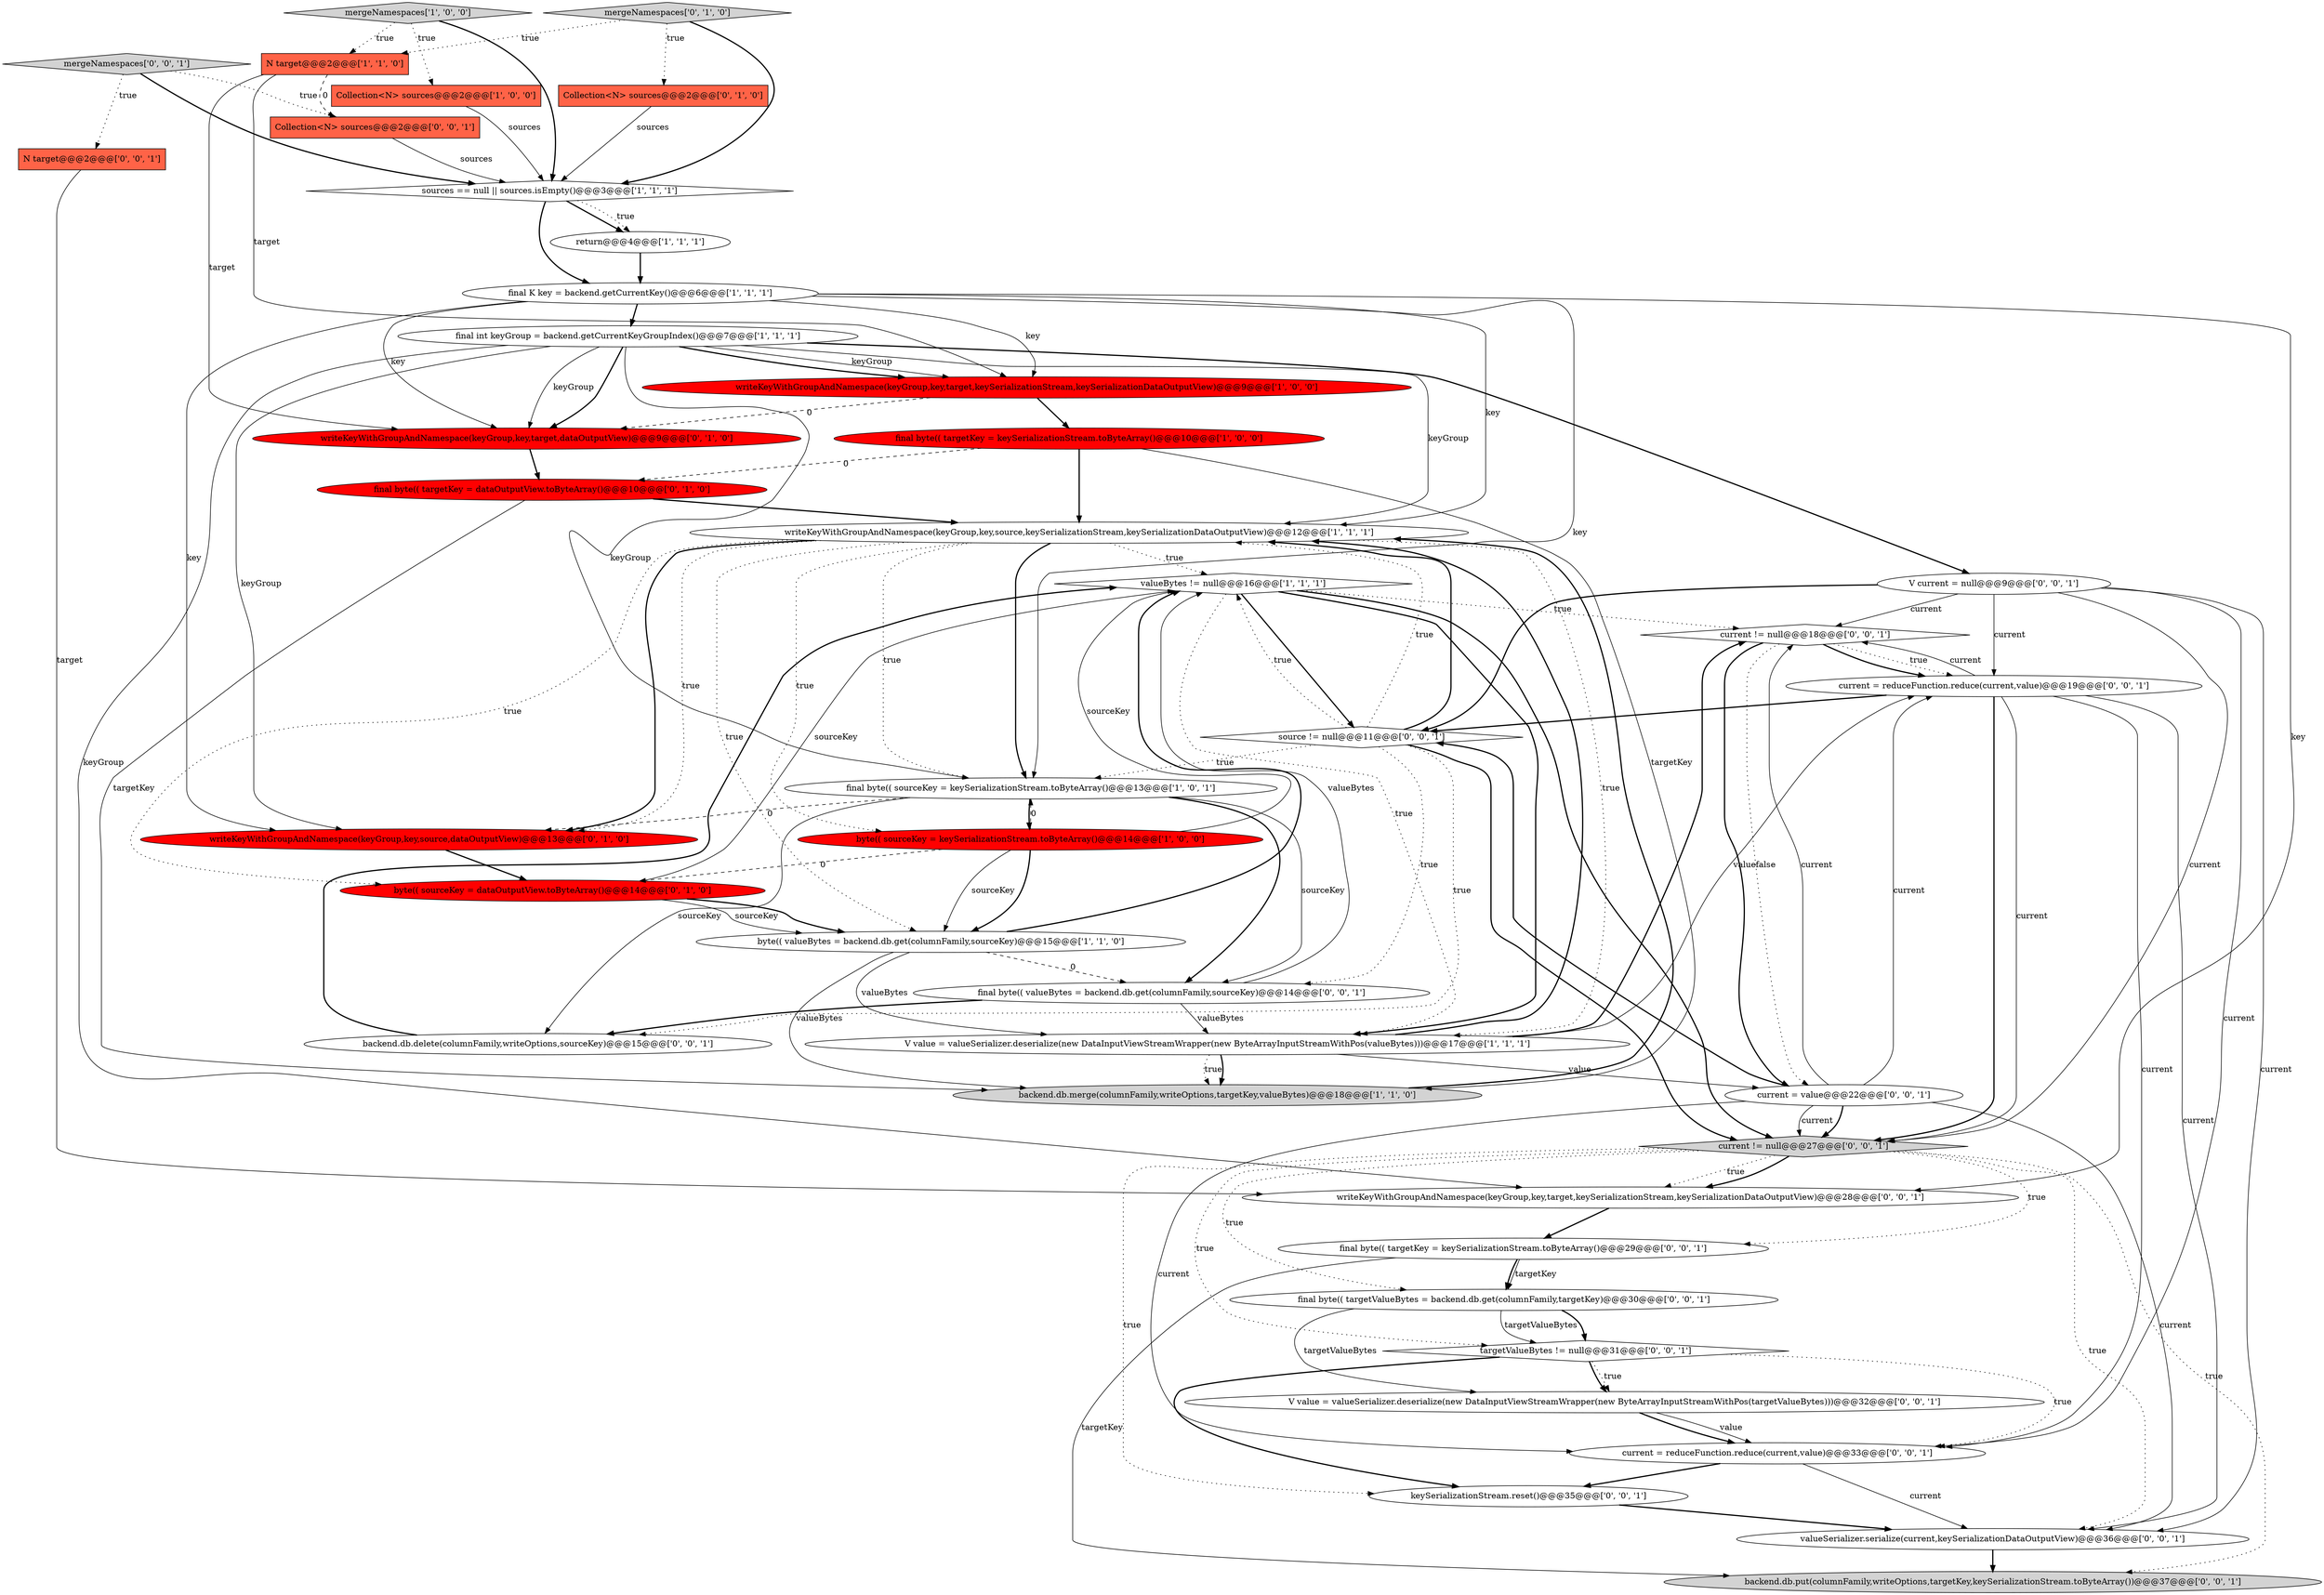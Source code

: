 digraph {
14 [style = filled, label = "writeKeyWithGroupAndNamespace(keyGroup,key,source,keySerializationStream,keySerializationDataOutputView)@@@12@@@['1', '1', '1']", fillcolor = white, shape = ellipse image = "AAA0AAABBB1BBB"];
12 [style = filled, label = "backend.db.merge(columnFamily,writeOptions,targetKey,valueBytes)@@@18@@@['1', '1', '0']", fillcolor = lightgray, shape = ellipse image = "AAA0AAABBB1BBB"];
9 [style = filled, label = "return@@@4@@@['1', '1', '1']", fillcolor = white, shape = ellipse image = "AAA0AAABBB1BBB"];
29 [style = filled, label = "current != null@@@27@@@['0', '0', '1']", fillcolor = lightgray, shape = diamond image = "AAA0AAABBB3BBB"];
23 [style = filled, label = "writeKeyWithGroupAndNamespace(keyGroup,key,target,keySerializationStream,keySerializationDataOutputView)@@@28@@@['0', '0', '1']", fillcolor = white, shape = ellipse image = "AAA0AAABBB3BBB"];
15 [style = filled, label = "valueBytes != null@@@16@@@['1', '1', '1']", fillcolor = white, shape = diamond image = "AAA0AAABBB1BBB"];
37 [style = filled, label = "mergeNamespaces['0', '0', '1']", fillcolor = lightgray, shape = diamond image = "AAA0AAABBB3BBB"];
31 [style = filled, label = "keySerializationStream.reset()@@@35@@@['0', '0', '1']", fillcolor = white, shape = ellipse image = "AAA0AAABBB3BBB"];
32 [style = filled, label = "valueSerializer.serialize(current,keySerializationDataOutputView)@@@36@@@['0', '0', '1']", fillcolor = white, shape = ellipse image = "AAA0AAABBB3BBB"];
11 [style = filled, label = "byte(( valueBytes = backend.db.get(columnFamily,sourceKey)@@@15@@@['1', '1', '0']", fillcolor = white, shape = ellipse image = "AAA0AAABBB1BBB"];
25 [style = filled, label = "backend.db.put(columnFamily,writeOptions,targetKey,keySerializationStream.toByteArray())@@@37@@@['0', '0', '1']", fillcolor = lightgray, shape = ellipse image = "AAA0AAABBB3BBB"];
39 [style = filled, label = "current = reduceFunction.reduce(current,value)@@@19@@@['0', '0', '1']", fillcolor = white, shape = ellipse image = "AAA0AAABBB3BBB"];
13 [style = filled, label = "N target@@@2@@@['1', '1', '0']", fillcolor = tomato, shape = box image = "AAA0AAABBB1BBB"];
0 [style = filled, label = "byte(( sourceKey = keySerializationStream.toByteArray()@@@14@@@['1', '0', '0']", fillcolor = red, shape = ellipse image = "AAA1AAABBB1BBB"];
6 [style = filled, label = "Collection<N> sources@@@2@@@['1', '0', '0']", fillcolor = tomato, shape = box image = "AAA0AAABBB1BBB"];
7 [style = filled, label = "writeKeyWithGroupAndNamespace(keyGroup,key,target,keySerializationStream,keySerializationDataOutputView)@@@9@@@['1', '0', '0']", fillcolor = red, shape = ellipse image = "AAA1AAABBB1BBB"];
30 [style = filled, label = "current = value@@@22@@@['0', '0', '1']", fillcolor = white, shape = ellipse image = "AAA0AAABBB3BBB"];
20 [style = filled, label = "Collection<N> sources@@@2@@@['0', '1', '0']", fillcolor = tomato, shape = box image = "AAA0AAABBB2BBB"];
38 [style = filled, label = "current != null@@@18@@@['0', '0', '1']", fillcolor = white, shape = diamond image = "AAA0AAABBB3BBB"];
35 [style = filled, label = "final byte(( targetKey = keySerializationStream.toByteArray()@@@29@@@['0', '0', '1']", fillcolor = white, shape = ellipse image = "AAA0AAABBB3BBB"];
41 [style = filled, label = "V current = null@@@9@@@['0', '0', '1']", fillcolor = white, shape = ellipse image = "AAA0AAABBB3BBB"];
4 [style = filled, label = "sources == null || sources.isEmpty()@@@3@@@['1', '1', '1']", fillcolor = white, shape = diamond image = "AAA0AAABBB1BBB"];
17 [style = filled, label = "writeKeyWithGroupAndNamespace(keyGroup,key,source,dataOutputView)@@@13@@@['0', '1', '0']", fillcolor = red, shape = ellipse image = "AAA1AAABBB2BBB"];
33 [style = filled, label = "V value = valueSerializer.deserialize(new DataInputViewStreamWrapper(new ByteArrayInputStreamWithPos(targetValueBytes)))@@@32@@@['0', '0', '1']", fillcolor = white, shape = ellipse image = "AAA0AAABBB3BBB"];
26 [style = filled, label = "final byte(( valueBytes = backend.db.get(columnFamily,sourceKey)@@@14@@@['0', '0', '1']", fillcolor = white, shape = ellipse image = "AAA0AAABBB3BBB"];
28 [style = filled, label = "final byte(( targetValueBytes = backend.db.get(columnFamily,targetKey)@@@30@@@['0', '0', '1']", fillcolor = white, shape = ellipse image = "AAA0AAABBB3BBB"];
40 [style = filled, label = "targetValueBytes != null@@@31@@@['0', '0', '1']", fillcolor = white, shape = diamond image = "AAA0AAABBB3BBB"];
24 [style = filled, label = "source != null@@@11@@@['0', '0', '1']", fillcolor = white, shape = diamond image = "AAA0AAABBB3BBB"];
19 [style = filled, label = "mergeNamespaces['0', '1', '0']", fillcolor = lightgray, shape = diamond image = "AAA0AAABBB2BBB"];
21 [style = filled, label = "writeKeyWithGroupAndNamespace(keyGroup,key,target,dataOutputView)@@@9@@@['0', '1', '0']", fillcolor = red, shape = ellipse image = "AAA1AAABBB2BBB"];
34 [style = filled, label = "backend.db.delete(columnFamily,writeOptions,sourceKey)@@@15@@@['0', '0', '1']", fillcolor = white, shape = ellipse image = "AAA0AAABBB3BBB"];
2 [style = filled, label = "final int keyGroup = backend.getCurrentKeyGroupIndex()@@@7@@@['1', '1', '1']", fillcolor = white, shape = ellipse image = "AAA0AAABBB1BBB"];
16 [style = filled, label = "byte(( sourceKey = dataOutputView.toByteArray()@@@14@@@['0', '1', '0']", fillcolor = red, shape = ellipse image = "AAA1AAABBB2BBB"];
36 [style = filled, label = "current = reduceFunction.reduce(current,value)@@@33@@@['0', '0', '1']", fillcolor = white, shape = ellipse image = "AAA0AAABBB3BBB"];
27 [style = filled, label = "Collection<N> sources@@@2@@@['0', '0', '1']", fillcolor = tomato, shape = box image = "AAA0AAABBB3BBB"];
18 [style = filled, label = "final byte(( targetKey = dataOutputView.toByteArray()@@@10@@@['0', '1', '0']", fillcolor = red, shape = ellipse image = "AAA1AAABBB2BBB"];
5 [style = filled, label = "V value = valueSerializer.deserialize(new DataInputViewStreamWrapper(new ByteArrayInputStreamWithPos(valueBytes)))@@@17@@@['1', '1', '1']", fillcolor = white, shape = ellipse image = "AAA0AAABBB1BBB"];
3 [style = filled, label = "final byte(( sourceKey = keySerializationStream.toByteArray()@@@13@@@['1', '0', '1']", fillcolor = white, shape = ellipse image = "AAA0AAABBB1BBB"];
1 [style = filled, label = "mergeNamespaces['1', '0', '0']", fillcolor = lightgray, shape = diamond image = "AAA0AAABBB1BBB"];
10 [style = filled, label = "final K key = backend.getCurrentKey()@@@6@@@['1', '1', '1']", fillcolor = white, shape = ellipse image = "AAA0AAABBB1BBB"];
8 [style = filled, label = "final byte(( targetKey = keySerializationStream.toByteArray()@@@10@@@['1', '0', '0']", fillcolor = red, shape = ellipse image = "AAA1AAABBB1BBB"];
22 [style = filled, label = "N target@@@2@@@['0', '0', '1']", fillcolor = tomato, shape = box image = "AAA0AAABBB3BBB"];
14->3 [style = bold, label=""];
14->0 [style = dotted, label="true"];
26->34 [style = bold, label=""];
0->16 [style = dashed, label="0"];
38->39 [style = dotted, label="true"];
34->15 [style = bold, label=""];
14->17 [style = bold, label=""];
39->24 [style = bold, label=""];
29->23 [style = dotted, label="true"];
5->12 [style = dotted, label="true"];
9->10 [style = bold, label=""];
40->36 [style = dotted, label="true"];
7->8 [style = bold, label=""];
5->38 [style = bold, label=""];
38->39 [style = bold, label=""];
30->29 [style = bold, label=""];
21->18 [style = bold, label=""];
10->7 [style = solid, label="key"];
1->13 [style = dotted, label="true"];
11->12 [style = solid, label="valueBytes"];
2->21 [style = solid, label="keyGroup"];
11->5 [style = solid, label="valueBytes"];
38->30 [style = bold, label=""];
39->36 [style = solid, label="current"];
32->25 [style = bold, label=""];
14->3 [style = dotted, label="true"];
30->32 [style = solid, label="current"];
14->11 [style = dotted, label="true"];
1->6 [style = dotted, label="true"];
41->36 [style = solid, label="current"];
24->3 [style = dotted, label="true"];
2->7 [style = solid, label="keyGroup"];
40->31 [style = bold, label=""];
17->16 [style = bold, label=""];
39->29 [style = bold, label=""];
1->4 [style = bold, label=""];
7->21 [style = dashed, label="0"];
0->3 [style = dashed, label="0"];
36->31 [style = bold, label=""];
0->11 [style = solid, label="sourceKey"];
36->32 [style = solid, label="current"];
29->23 [style = bold, label=""];
3->0 [style = bold, label=""];
23->35 [style = bold, label=""];
35->28 [style = bold, label=""];
33->36 [style = solid, label="value"];
24->26 [style = dotted, label="true"];
30->36 [style = solid, label="current"];
2->21 [style = bold, label=""];
29->40 [style = dotted, label="true"];
24->34 [style = dotted, label="true"];
26->15 [style = solid, label="valueBytes"];
38->30 [style = dotted, label="false"];
33->36 [style = bold, label=""];
12->14 [style = bold, label=""];
5->30 [style = solid, label="value"];
8->18 [style = dashed, label="0"];
10->2 [style = bold, label=""];
2->3 [style = solid, label="keyGroup"];
16->15 [style = solid, label="sourceKey"];
39->32 [style = solid, label="current"];
29->32 [style = dotted, label="true"];
15->29 [style = bold, label=""];
41->32 [style = solid, label="current"];
26->5 [style = solid, label="valueBytes"];
15->5 [style = dotted, label="true"];
4->9 [style = bold, label=""];
4->10 [style = bold, label=""];
2->41 [style = bold, label=""];
35->28 [style = solid, label="targetKey"];
30->24 [style = bold, label=""];
3->34 [style = solid, label="sourceKey"];
31->32 [style = bold, label=""];
28->33 [style = solid, label="targetValueBytes"];
11->26 [style = dashed, label="0"];
3->26 [style = bold, label=""];
8->14 [style = bold, label=""];
0->11 [style = bold, label=""];
6->4 [style = solid, label="sources"];
10->21 [style = solid, label="key"];
41->39 [style = solid, label="current"];
10->3 [style = solid, label="key"];
39->38 [style = solid, label="current"];
14->16 [style = dotted, label="true"];
14->17 [style = dotted, label="true"];
0->15 [style = solid, label="sourceKey"];
40->33 [style = bold, label=""];
14->5 [style = dotted, label="true"];
13->27 [style = dashed, label="0"];
29->28 [style = dotted, label="true"];
30->39 [style = solid, label="current"];
2->23 [style = solid, label="keyGroup"];
10->14 [style = solid, label="key"];
37->22 [style = dotted, label="true"];
41->29 [style = solid, label="current"];
35->25 [style = solid, label="targetKey"];
30->29 [style = solid, label="current"];
37->27 [style = dotted, label="true"];
20->4 [style = solid, label="sources"];
29->25 [style = dotted, label="true"];
28->40 [style = solid, label="targetValueBytes"];
3->17 [style = dashed, label="0"];
16->11 [style = bold, label=""];
28->40 [style = bold, label=""];
24->14 [style = dotted, label="true"];
40->33 [style = dotted, label="true"];
41->24 [style = bold, label=""];
13->7 [style = solid, label="target"];
19->20 [style = dotted, label="true"];
30->38 [style = solid, label="current"];
41->38 [style = solid, label="current"];
2->14 [style = solid, label="keyGroup"];
19->13 [style = dotted, label="true"];
24->29 [style = bold, label=""];
5->14 [style = bold, label=""];
39->29 [style = solid, label="current"];
16->11 [style = solid, label="sourceKey"];
2->17 [style = solid, label="keyGroup"];
37->4 [style = bold, label=""];
11->15 [style = bold, label=""];
15->5 [style = bold, label=""];
22->23 [style = solid, label="target"];
24->14 [style = bold, label=""];
27->4 [style = solid, label="sources"];
13->21 [style = solid, label="target"];
10->23 [style = solid, label="key"];
8->12 [style = solid, label="targetKey"];
14->15 [style = dotted, label="true"];
18->12 [style = solid, label="targetKey"];
5->12 [style = bold, label=""];
15->24 [style = bold, label=""];
24->15 [style = dotted, label="true"];
15->38 [style = dotted, label="true"];
19->4 [style = bold, label=""];
2->7 [style = bold, label=""];
4->9 [style = dotted, label="true"];
18->14 [style = bold, label=""];
29->35 [style = dotted, label="true"];
3->26 [style = solid, label="sourceKey"];
5->39 [style = solid, label="value"];
10->17 [style = solid, label="key"];
29->31 [style = dotted, label="true"];
}
